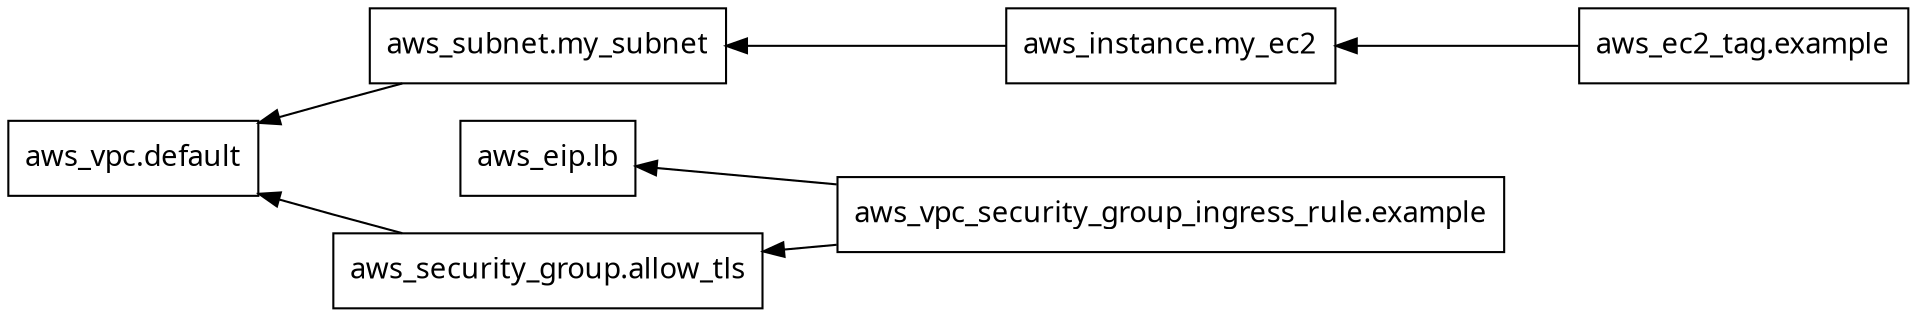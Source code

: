 digraph G {
  rankdir = "RL";
  node [shape = rect, fontname = "sans-serif"];
  "aws_ec2_tag.example" [label="aws_ec2_tag.example"];
  "aws_eip.lb" [label="aws_eip.lb"];
  "aws_instance.my_ec2" [label="aws_instance.my_ec2"];
  "aws_security_group.allow_tls" [label="aws_security_group.allow_tls"];
  "aws_subnet.my_subnet" [label="aws_subnet.my_subnet"];
  "aws_vpc.default" [label="aws_vpc.default"];
  "aws_vpc_security_group_ingress_rule.example" [label="aws_vpc_security_group_ingress_rule.example"];
  "aws_ec2_tag.example" -> "aws_instance.my_ec2";
  "aws_instance.my_ec2" -> "aws_subnet.my_subnet";
  "aws_security_group.allow_tls" -> "aws_vpc.default";
  "aws_subnet.my_subnet" -> "aws_vpc.default";
  "aws_vpc_security_group_ingress_rule.example" -> "aws_eip.lb";
  "aws_vpc_security_group_ingress_rule.example" -> "aws_security_group.allow_tls";
}